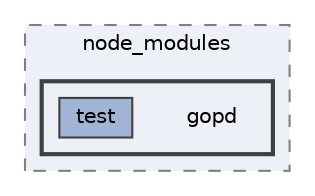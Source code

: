 digraph "gopd"
{
 // INTERACTIVE_SVG=YES
 // LATEX_PDF_SIZE
  bgcolor="transparent";
  edge [fontname=Helvetica,fontsize=10,labelfontname=Helvetica,labelfontsize=10];
  node [fontname=Helvetica,fontsize=10,shape=box,height=0.2,width=0.4];
  compound=true
  subgraph clusterdir_a7123d6b295578c61fe01482133a4996 {
    graph [ bgcolor="#edf0f7", pencolor="grey50", label="node_modules", fontname=Helvetica,fontsize=10 style="filled,dashed", URL="dir_a7123d6b295578c61fe01482133a4996.html",tooltip=""]
  subgraph clusterdir_002155b8f5b9ff26f33170b338dde2ef {
    graph [ bgcolor="#edf0f7", pencolor="grey25", label="", fontname=Helvetica,fontsize=10 style="filled,bold", URL="dir_002155b8f5b9ff26f33170b338dde2ef.html",tooltip=""]
    dir_002155b8f5b9ff26f33170b338dde2ef [shape=plaintext, label="gopd"];
  dir_8399c2ec2e4513c2e31200ab1562ecad [label="test", fillcolor="#a2b4d6", color="grey25", style="filled", URL="dir_8399c2ec2e4513c2e31200ab1562ecad.html",tooltip=""];
  }
  }
}
